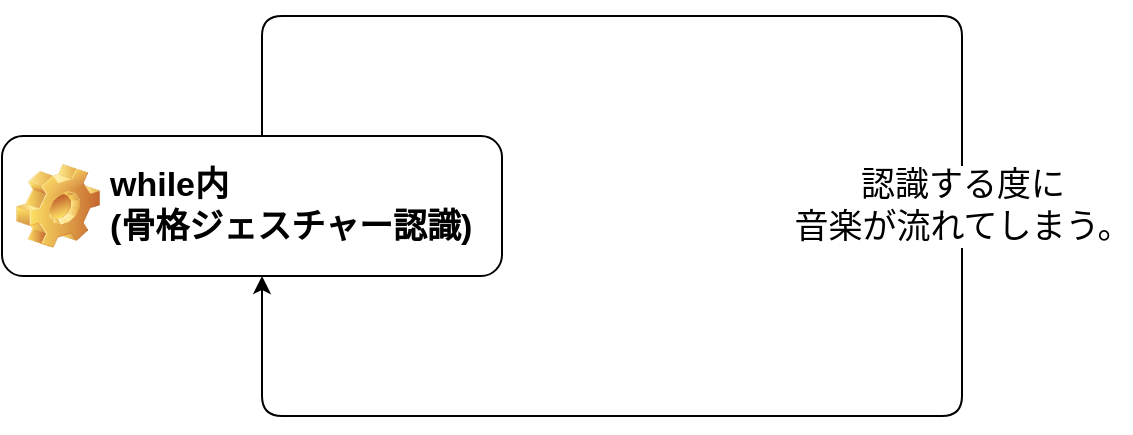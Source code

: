 <mxfile version="14.7.4" type="embed"><diagram id="yfPx3KgmZRJuuDZsZWZM" name="ページ1"><mxGraphModel dx="1182" dy="730" grid="1" gridSize="10" guides="1" tooltips="1" connect="1" arrows="1" fold="1" page="1" pageScale="1" pageWidth="827" pageHeight="1169" math="0" shadow="0"><root><mxCell id="0"/><mxCell id="1" parent="0"/><mxCell id="5" style="edgeStyle=none;html=1;entryX=0.5;entryY=1;entryDx=0;entryDy=0;" parent="1" edge="1"><mxGeometry relative="1" as="geometry"><mxPoint x="240" y="230" as="targetPoint"/><mxPoint x="240" y="170.0" as="sourcePoint"/><Array as="points"><mxPoint x="240" y="100"/><mxPoint x="590" y="100"/><mxPoint x="590" y="300"/><mxPoint x="240" y="300"/></Array></mxGeometry></mxCell><mxCell id="6" value="&lt;font style=&quot;font-size: 17px&quot;&gt;認識する度に&lt;br&gt;音楽が流れてしまう。&lt;/font&gt;" style="edgeLabel;html=1;align=center;verticalAlign=middle;resizable=0;points=[];" parent="5" vertex="1" connectable="0"><mxGeometry x="-0.04" y="1" relative="1" as="geometry"><mxPoint x="-1" y="16" as="offset"/></mxGeometry></mxCell><mxCell id="3" value="&lt;font style=&quot;font-size: 17px&quot;&gt;while内&lt;br&gt;(骨格ジェスチャー認識)&lt;/font&gt;" style="label;whiteSpace=wrap;html=1;image=img/clipart/Gear_128x128.png" parent="1" vertex="1"><mxGeometry x="110" y="160" width="250" height="70" as="geometry"/></mxCell></root></mxGraphModel></diagram></mxfile>
